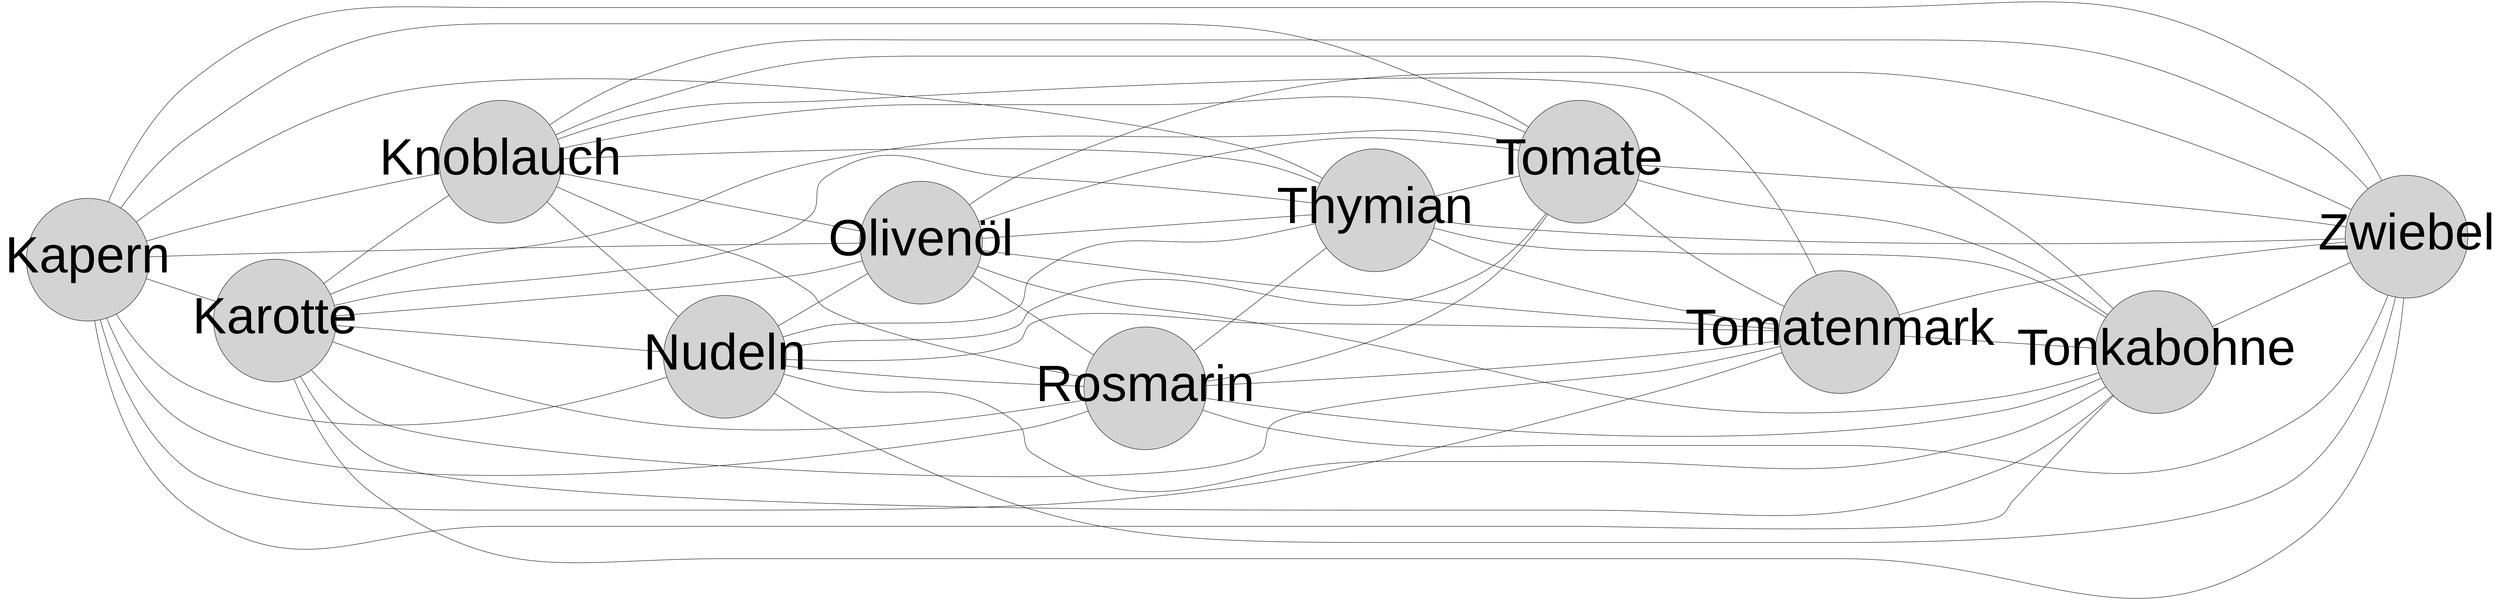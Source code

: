 graph {
graph[rankdir="LR", outputorder="edgesfirst"]
node[fontname="Arial", fontsize=120, shape=circle, style=filled, fixedsize=shape];
knoblauch -- zwiebel [penwidth=1, id="knoblauch--zwiebel"]
kapern -- zwiebel [penwidth=1, id="kapern--zwiebel"]
tonkabohne -- zwiebel [penwidth=1, id="tonkabohne--zwiebel"]
tomate -- zwiebel [penwidth=1, id="tomate--zwiebel"]
thymian -- zwiebel [penwidth=1, id="thymian--zwiebel"]
karotte -- zwiebel [penwidth=1, id="karotte--zwiebel"]
tomatenmark -- zwiebel [penwidth=1, id="tomatenmark--zwiebel"]
rosmarin -- zwiebel [penwidth=1, id="rosmarin--zwiebel"]
nudeln -- zwiebel [penwidth=1, id="nudeln--zwiebel"]
olivenöl -- zwiebel [penwidth=1, id="olivenöl--zwiebel"]
kapern -- knoblauch [penwidth=1, id="kapern--knoblauch"]
knoblauch -- tonkabohne [penwidth=1, id="knoblauch--tonkabohne"]
knoblauch -- tomate [penwidth=1, id="knoblauch--tomate"]
knoblauch -- thymian [penwidth=1, id="knoblauch--thymian"]
karotte -- knoblauch [penwidth=1, id="karotte--knoblauch"]
knoblauch -- tomatenmark [penwidth=1, id="knoblauch--tomatenmark"]
knoblauch -- rosmarin [penwidth=1, id="knoblauch--rosmarin"]
knoblauch -- nudeln [penwidth=1, id="knoblauch--nudeln"]
knoblauch -- olivenöl [penwidth=1, id="knoblauch--olivenöl"]
kapern -- tonkabohne [penwidth=1, id="kapern--tonkabohne"]
kapern -- tomate [penwidth=1, id="kapern--tomate"]
kapern -- thymian [penwidth=1, id="kapern--thymian"]
kapern -- karotte [penwidth=1, id="kapern--karotte"]
kapern -- tomatenmark [penwidth=1, id="kapern--tomatenmark"]
kapern -- rosmarin [penwidth=1, id="kapern--rosmarin"]
kapern -- nudeln [penwidth=1, id="kapern--nudeln"]
kapern -- olivenöl [penwidth=1, id="kapern--olivenöl"]
tomate -- tonkabohne [penwidth=1, id="tomate--tonkabohne"]
thymian -- tonkabohne [penwidth=1, id="thymian--tonkabohne"]
karotte -- tonkabohne [penwidth=1, id="karotte--tonkabohne"]
tomatenmark -- tonkabohne [penwidth=1, id="tomatenmark--tonkabohne"]
rosmarin -- tonkabohne [penwidth=1, id="rosmarin--tonkabohne"]
nudeln -- tonkabohne [penwidth=1, id="nudeln--tonkabohne"]
olivenöl -- tonkabohne [penwidth=1, id="olivenöl--tonkabohne"]
thymian -- tomate [penwidth=1, id="thymian--tomate"]
karotte -- tomate [penwidth=1, id="karotte--tomate"]
tomate -- tomatenmark [penwidth=1, id="tomate--tomatenmark"]
rosmarin -- tomate [penwidth=1, id="rosmarin--tomate"]
nudeln -- tomate [penwidth=1, id="nudeln--tomate"]
olivenöl -- tomate [penwidth=1, id="olivenöl--tomate"]
karotte -- thymian [penwidth=1, id="karotte--thymian"]
thymian -- tomatenmark [penwidth=1, id="thymian--tomatenmark"]
rosmarin -- thymian [penwidth=1, id="rosmarin--thymian"]
nudeln -- thymian [penwidth=1, id="nudeln--thymian"]
olivenöl -- thymian [penwidth=1, id="olivenöl--thymian"]
karotte -- tomatenmark [penwidth=1, id="karotte--tomatenmark"]
karotte -- rosmarin [penwidth=1, id="karotte--rosmarin"]
karotte -- nudeln [penwidth=1, id="karotte--nudeln"]
karotte -- olivenöl [penwidth=1, id="karotte--olivenöl"]
rosmarin -- tomatenmark [penwidth=1, id="rosmarin--tomatenmark"]
nudeln -- tomatenmark [penwidth=1, id="nudeln--tomatenmark"]
olivenöl -- tomatenmark [penwidth=1, id="olivenöl--tomatenmark"]
nudeln -- rosmarin [penwidth=1, id="nudeln--rosmarin"]
olivenöl -- rosmarin [penwidth=1, id="olivenöl--rosmarin"]
nudeln -- olivenöl [penwidth=1, id="nudeln--olivenöl"]
zwiebel [width=4.0, label=Zwiebel, class=onion]
knoblauch [width=4.0, label=Knoblauch, class=onion]
kapern [width=4.0, label=Kapern, class=spice]
tonkabohne [width=4.0, label=Tonkabohne, class=spice]
tomate [width=4.0, label=Tomate, class=veg]
thymian [width=4.0, label=Thymian, class=herb]
karotte [width=4.0, label=Karotte, class=veg]
tomatenmark [width=4.0, label=Tomatenmark, class=condi]
rosmarin [width=4.0, label=Rosmarin, class=herb]
nudeln [width=4.0, label=Nudeln, class=carb]
olivenöl [width=4.0, label=Olivenöl, class=fat]
}